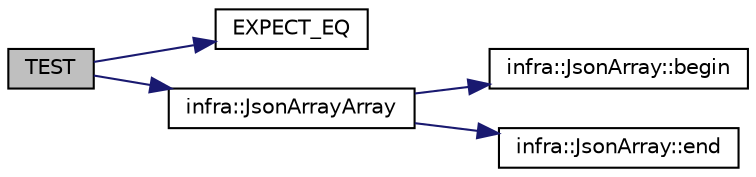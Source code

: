 digraph "TEST"
{
 // INTERACTIVE_SVG=YES
  edge [fontname="Helvetica",fontsize="10",labelfontname="Helvetica",labelfontsize="10"];
  node [fontname="Helvetica",fontsize="10",shape=record];
  rankdir="LR";
  Node188 [label="TEST",height=0.2,width=0.4,color="black", fillcolor="grey75", style="filled", fontcolor="black"];
  Node188 -> Node189 [color="midnightblue",fontsize="10",style="solid",fontname="Helvetica"];
  Node189 [label="EXPECT_EQ",height=0.2,width=0.4,color="black", fillcolor="white", style="filled",URL="$d6/def/_test_json_8cpp.html#a82745227e2f0a8edbb4ae630d88a8e86"];
  Node188 -> Node190 [color="midnightblue",fontsize="10",style="solid",fontname="Helvetica"];
  Node190 [label="infra::JsonArrayArray",height=0.2,width=0.4,color="black", fillcolor="white", style="filled",URL="$d0/de3/namespaceinfra.html#aec988d28c92141135d1b06037be51e64"];
  Node190 -> Node191 [color="midnightblue",fontsize="10",style="solid",fontname="Helvetica"];
  Node191 [label="infra::JsonArray::begin",height=0.2,width=0.4,color="black", fillcolor="white", style="filled",URL="$d4/d83/classinfra_1_1_json_array.html#a9b73be811ca6ba38a72e5b47c613fa4d"];
  Node190 -> Node192 [color="midnightblue",fontsize="10",style="solid",fontname="Helvetica"];
  Node192 [label="infra::JsonArray::end",height=0.2,width=0.4,color="black", fillcolor="white", style="filled",URL="$d4/d83/classinfra_1_1_json_array.html#a3e406239bbf4ff4f3b9fb7896a38038e"];
}
